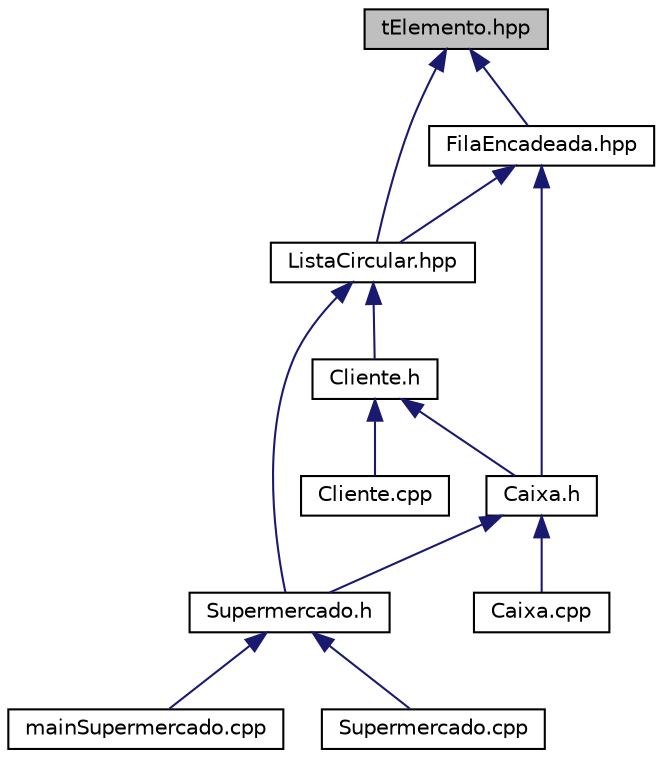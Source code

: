digraph "tElemento.hpp"
{
  edge [fontname="Helvetica",fontsize="10",labelfontname="Helvetica",labelfontsize="10"];
  node [fontname="Helvetica",fontsize="10",shape=record];
  Node1 [label="tElemento.hpp",height=0.2,width=0.4,color="black", fillcolor="grey75", style="filled" fontcolor="black"];
  Node1 -> Node2 [dir="back",color="midnightblue",fontsize="10",style="solid",fontname="Helvetica"];
  Node2 [label="ListaCircular.hpp",height=0.2,width=0.4,color="black", fillcolor="white", style="filled",URL="$a00013.html"];
  Node2 -> Node3 [dir="back",color="midnightblue",fontsize="10",style="solid",fontname="Helvetica"];
  Node3 [label="Cliente.h",height=0.2,width=0.4,color="black", fillcolor="white", style="filled",URL="$a00010.html"];
  Node3 -> Node4 [dir="back",color="midnightblue",fontsize="10",style="solid",fontname="Helvetica"];
  Node4 [label="Caixa.h",height=0.2,width=0.4,color="black", fillcolor="white", style="filled",URL="$a00008.html"];
  Node4 -> Node5 [dir="back",color="midnightblue",fontsize="10",style="solid",fontname="Helvetica"];
  Node5 [label="Caixa.cpp",height=0.2,width=0.4,color="black", fillcolor="white", style="filled",URL="$a00007.html"];
  Node4 -> Node6 [dir="back",color="midnightblue",fontsize="10",style="solid",fontname="Helvetica"];
  Node6 [label="Supermercado.h",height=0.2,width=0.4,color="black", fillcolor="white", style="filled",URL="$a00019.html"];
  Node6 -> Node7 [dir="back",color="midnightblue",fontsize="10",style="solid",fontname="Helvetica"];
  Node7 [label="mainSupermercado.cpp",height=0.2,width=0.4,color="black", fillcolor="white", style="filled",URL="$a00015.html"];
  Node6 -> Node8 [dir="back",color="midnightblue",fontsize="10",style="solid",fontname="Helvetica"];
  Node8 [label="Supermercado.cpp",height=0.2,width=0.4,color="black", fillcolor="white", style="filled",URL="$a00018.html"];
  Node3 -> Node9 [dir="back",color="midnightblue",fontsize="10",style="solid",fontname="Helvetica"];
  Node9 [label="Cliente.cpp",height=0.2,width=0.4,color="black", fillcolor="white", style="filled",URL="$a00009.html"];
  Node2 -> Node6 [dir="back",color="midnightblue",fontsize="10",style="solid",fontname="Helvetica"];
  Node1 -> Node10 [dir="back",color="midnightblue",fontsize="10",style="solid",fontname="Helvetica"];
  Node10 [label="FilaEncadeada.hpp",height=0.2,width=0.4,color="black", fillcolor="white", style="filled",URL="$a00011.html"];
  Node10 -> Node2 [dir="back",color="midnightblue",fontsize="10",style="solid",fontname="Helvetica"];
  Node10 -> Node4 [dir="back",color="midnightblue",fontsize="10",style="solid",fontname="Helvetica"];
}

